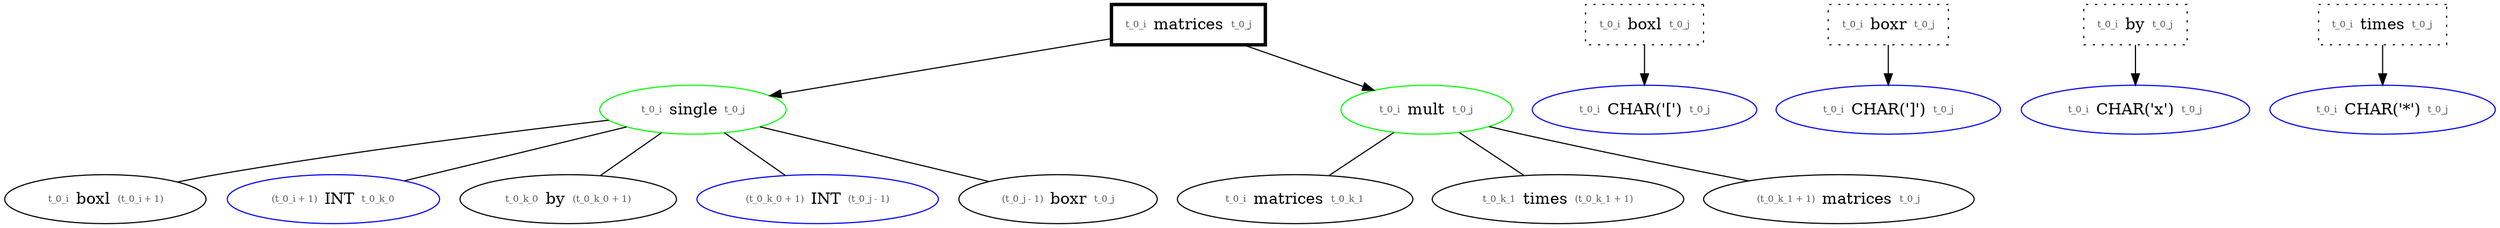 digraph matrixmult {
node_1 [ label=<<table border='0'><tr><td><font point-size='8' color='#555555'>t_0_i</font></td><td>matrices</td><td><font point-size='8' color='#555555'>t_0_j</font></td></tr></table>>, color="black", shape="box", penwidth=3 ];
node_2 [ label=<<table border='0'><tr><td><font point-size='8' color='#555555'>t_0_i</font></td><td>single</td><td><font point-size='8' color='#555555'>t_0_j</font></td></tr></table>>, color="green" ];
node_3 [ label=<<table border='0'><tr><td><font point-size='8' color='#555555'>t_0_i</font></td><td>boxl</td><td><font point-size='8' color='#555555'>(t_0_i + 1)</font></td></tr></table>>, color="black" ];
node_2 -> node_3 [ arrowhead=none ];
node_4 [ label=<<table border='0'><tr><td><font point-size='8' color='#555555'>(t_0_i + 1)</font></td><td>INT</td><td><font point-size='8' color='#555555'>t_0_k_0</font></td></tr></table>>, color="blue" ];
node_2 -> node_4 [ arrowhead=none ];
node_5 [ label=<<table border='0'><tr><td><font point-size='8' color='#555555'>t_0_k_0</font></td><td>by</td><td><font point-size='8' color='#555555'>(t_0_k_0 + 1)</font></td></tr></table>>, color="black" ];
node_2 -> node_5 [ arrowhead=none ];
node_6 [ label=<<table border='0'><tr><td><font point-size='8' color='#555555'>(t_0_k_0 + 1)</font></td><td>INT</td><td><font point-size='8' color='#555555'>(t_0_j - 1)</font></td></tr></table>>, color="blue" ];
node_2 -> node_6 [ arrowhead=none ];
node_7 [ label=<<table border='0'><tr><td><font point-size='8' color='#555555'>(t_0_j - 1)</font></td><td>boxr</td><td><font point-size='8' color='#555555'>t_0_j</font></td></tr></table>>, color="black" ];
node_2 -> node_7 [ arrowhead=none ];
node_1 -> node_2;
node_8 [ label=<<table border='0'><tr><td><font point-size='8' color='#555555'>t_0_i</font></td><td>mult</td><td><font point-size='8' color='#555555'>t_0_j</font></td></tr></table>>, color="green" ];
node_9 [ label=<<table border='0'><tr><td><font point-size='8' color='#555555'>t_0_i</font></td><td>matrices</td><td><font point-size='8' color='#555555'>t_0_k_1</font></td></tr></table>>, color="black" ];
node_8 -> node_9 [ arrowhead=none ];
node_10 [ label=<<table border='0'><tr><td><font point-size='8' color='#555555'>t_0_k_1</font></td><td>times</td><td><font point-size='8' color='#555555'>(t_0_k_1 + 1)</font></td></tr></table>>, color="black" ];
node_8 -> node_10 [ arrowhead=none ];
node_11 [ label=<<table border='0'><tr><td><font point-size='8' color='#555555'>(t_0_k_1 + 1)</font></td><td>matrices</td><td><font point-size='8' color='#555555'>t_0_j</font></td></tr></table>>, color="black" ];
node_8 -> node_11 [ arrowhead=none ];
node_1 -> node_8;
node_12 [ label=<<table border='0'><tr><td><font point-size='8' color='#555555'>t_0_i</font></td><td>boxl</td><td><font point-size='8' color='#555555'>t_0_j</font></td></tr></table>>, color="black", shape="box", style="dotted" ];
node_13 [ label=<<table border='0'><tr><td><font point-size='8' color='#555555'>t_0_i</font></td><td>CHAR('[')</td><td><font point-size='8' color='#555555'>t_0_j</font></td></tr></table>>, color="blue" ];
node_12 -> node_13;
node_14 [ label=<<table border='0'><tr><td><font point-size='8' color='#555555'>t_0_i</font></td><td>boxr</td><td><font point-size='8' color='#555555'>t_0_j</font></td></tr></table>>, color="black", shape="box", style="dotted" ];
node_15 [ label=<<table border='0'><tr><td><font point-size='8' color='#555555'>t_0_i</font></td><td>CHAR(']')</td><td><font point-size='8' color='#555555'>t_0_j</font></td></tr></table>>, color="blue" ];
node_14 -> node_15;
node_16 [ label=<<table border='0'><tr><td><font point-size='8' color='#555555'>t_0_i</font></td><td>by</td><td><font point-size='8' color='#555555'>t_0_j</font></td></tr></table>>, color="black", shape="box", style="dotted" ];
node_17 [ label=<<table border='0'><tr><td><font point-size='8' color='#555555'>t_0_i</font></td><td>CHAR('x')</td><td><font point-size='8' color='#555555'>t_0_j</font></td></tr></table>>, color="blue" ];
node_16 -> node_17;
node_18 [ label=<<table border='0'><tr><td><font point-size='8' color='#555555'>t_0_i</font></td><td>times</td><td><font point-size='8' color='#555555'>t_0_j</font></td></tr></table>>, color="black", shape="box", style="dotted" ];
node_19 [ label=<<table border='0'><tr><td><font point-size='8' color='#555555'>t_0_i</font></td><td>CHAR('*')</td><td><font point-size='8' color='#555555'>t_0_j</font></td></tr></table>>, color="blue" ];
node_18 -> node_19;
}
